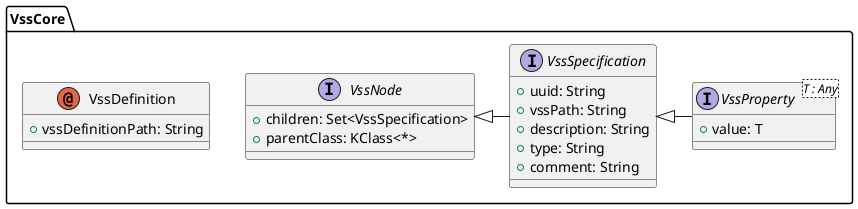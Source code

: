 @startuml
'https://plantuml.com/class-diagram

!startsub VssCore
package VssCore {
    VssNode <|- VssSpecification
    VssSpecification <|- VssProperty

    annotation VssDefinition {
        + vssDefinitionPath: String
    }

    interface VssNode {
        + children: Set<VssSpecification>
        + parentClass: KClass<*>
    }

    interface VssSpecification {
        + uuid: String
        + vssPath: String
        + description: String
        + type: String
        + comment: String
    }

    interface VssProperty<T : Any> {
        + value: T
    }
}

!endsub

@enduml
